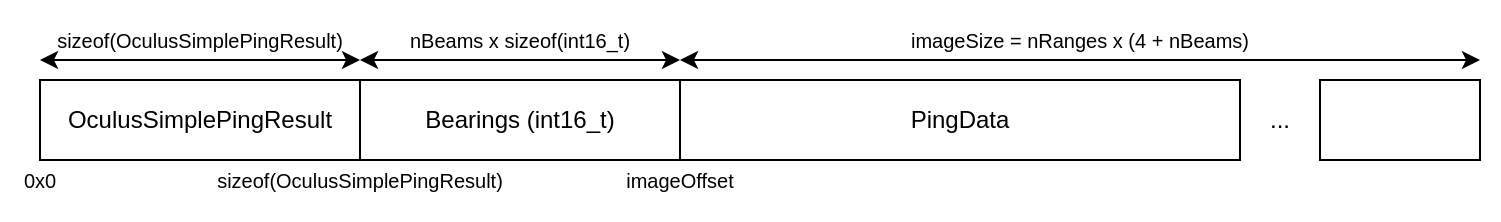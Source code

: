 <mxfile version="20.5.3" type="device"><diagram id="JxtfiUbjgSZDOniQswK1" name="Page-1"><mxGraphModel dx="1185" dy="659" grid="1" gridSize="10" guides="1" tooltips="1" connect="1" arrows="1" fold="1" page="1" pageScale="1" pageWidth="850" pageHeight="1100" math="0" shadow="0"><root><mxCell id="0"/><mxCell id="1" parent="0"/><mxCell id="upfqKQLltpkNt1MO3Y5C-1" value="OculusSimplePingResult" style="text;html=1;align=center;verticalAlign=middle;whiteSpace=wrap;rounded=0;strokeColor=default;" vertex="1" parent="1"><mxGeometry x="80" y="120" width="160" height="40" as="geometry"/></mxCell><mxCell id="upfqKQLltpkNt1MO3Y5C-2" value="Bearings (int16_t)" style="text;html=1;align=center;verticalAlign=middle;whiteSpace=wrap;rounded=0;strokeColor=default;" vertex="1" parent="1"><mxGeometry x="240" y="120" width="160" height="40" as="geometry"/></mxCell><mxCell id="upfqKQLltpkNt1MO3Y5C-3" value="PingData" style="text;html=1;align=center;verticalAlign=middle;whiteSpace=wrap;rounded=0;strokeColor=default;" vertex="1" parent="1"><mxGeometry x="400" y="120" width="280" height="40" as="geometry"/></mxCell><mxCell id="upfqKQLltpkNt1MO3Y5C-4" value="" style="text;html=1;align=center;verticalAlign=middle;whiteSpace=wrap;rounded=0;strokeColor=default;" vertex="1" parent="1"><mxGeometry x="720" y="120" width="80" height="40" as="geometry"/></mxCell><mxCell id="upfqKQLltpkNt1MO3Y5C-5" value="..." style="text;html=1;align=center;verticalAlign=middle;whiteSpace=wrap;rounded=0;strokeColor=none;" vertex="1" parent="1"><mxGeometry x="680" y="120" width="40" height="40" as="geometry"/></mxCell><mxCell id="upfqKQLltpkNt1MO3Y5C-6" value="&lt;font style=&quot;font-size: 10px;&quot;&gt;0x0&lt;/font&gt;" style="text;html=1;align=center;verticalAlign=middle;whiteSpace=wrap;rounded=0;strokeColor=none;" vertex="1" parent="1"><mxGeometry x="60" y="150" width="40" height="40" as="geometry"/></mxCell><mxCell id="upfqKQLltpkNt1MO3Y5C-7" value="&lt;font style=&quot;font-size: 10px;&quot;&gt;sizeof(OculusSimplePingResult)&lt;/font&gt;" style="text;html=1;align=center;verticalAlign=middle;whiteSpace=wrap;rounded=0;strokeColor=none;" vertex="1" parent="1"><mxGeometry x="160" y="150" width="160" height="40" as="geometry"/></mxCell><mxCell id="upfqKQLltpkNt1MO3Y5C-8" value="&lt;font style=&quot;font-size: 10px;&quot;&gt;imageOffset&lt;/font&gt;" style="text;html=1;align=center;verticalAlign=middle;whiteSpace=wrap;rounded=0;strokeColor=none;" vertex="1" parent="1"><mxGeometry x="360" y="150" width="80" height="40" as="geometry"/></mxCell><mxCell id="upfqKQLltpkNt1MO3Y5C-9" value="&lt;font style=&quot;font-size: 10px;&quot;&gt;nBeams x sizeof(int16_t)&lt;/font&gt;" style="text;html=1;align=center;verticalAlign=middle;whiteSpace=wrap;rounded=0;strokeColor=none;" vertex="1" parent="1"><mxGeometry x="240" y="80" width="160" height="40" as="geometry"/></mxCell><mxCell id="upfqKQLltpkNt1MO3Y5C-12" value="" style="endArrow=classic;startArrow=classic;html=1;rounded=0;fontSize=10;" edge="1" parent="1"><mxGeometry width="50" height="50" relative="1" as="geometry"><mxPoint x="240" y="110" as="sourcePoint"/><mxPoint x="400" y="110" as="targetPoint"/></mxGeometry></mxCell><mxCell id="upfqKQLltpkNt1MO3Y5C-14" value="" style="endArrow=classic;startArrow=classic;html=1;rounded=0;fontSize=10;" edge="1" parent="1"><mxGeometry width="50" height="50" relative="1" as="geometry"><mxPoint x="400" y="110" as="sourcePoint"/><mxPoint x="800" y="110" as="targetPoint"/></mxGeometry></mxCell><mxCell id="upfqKQLltpkNt1MO3Y5C-15" value="&lt;font style=&quot;font-size: 10px;&quot;&gt;imageSize = nRanges x (4 + nBeams)&lt;/font&gt;" style="text;html=1;align=center;verticalAlign=middle;whiteSpace=wrap;rounded=0;strokeColor=none;" vertex="1" parent="1"><mxGeometry x="480" y="80" width="240" height="40" as="geometry"/></mxCell><mxCell id="upfqKQLltpkNt1MO3Y5C-16" value="" style="endArrow=classic;startArrow=classic;html=1;rounded=0;fontSize=10;" edge="1" parent="1"><mxGeometry width="50" height="50" relative="1" as="geometry"><mxPoint x="80" y="110" as="sourcePoint"/><mxPoint x="240" y="110" as="targetPoint"/></mxGeometry></mxCell><mxCell id="upfqKQLltpkNt1MO3Y5C-17" value="&lt;font style=&quot;font-size: 10px;&quot;&gt;sizeof(OculusSimplePingResult)&lt;/font&gt;" style="text;html=1;align=center;verticalAlign=middle;whiteSpace=wrap;rounded=0;strokeColor=none;" vertex="1" parent="1"><mxGeometry x="80" y="80" width="160" height="40" as="geometry"/></mxCell></root></mxGraphModel></diagram></mxfile>